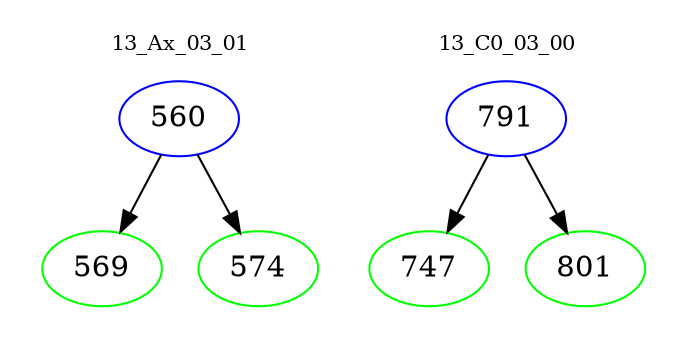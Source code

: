 digraph{
subgraph cluster_0 {
color = white
label = "13_Ax_03_01";
fontsize=10;
T0_560 [label="560", color="blue"]
T0_560 -> T0_569 [color="black"]
T0_569 [label="569", color="green"]
T0_560 -> T0_574 [color="black"]
T0_574 [label="574", color="green"]
}
subgraph cluster_1 {
color = white
label = "13_C0_03_00";
fontsize=10;
T1_791 [label="791", color="blue"]
T1_791 -> T1_747 [color="black"]
T1_747 [label="747", color="green"]
T1_791 -> T1_801 [color="black"]
T1_801 [label="801", color="green"]
}
}
